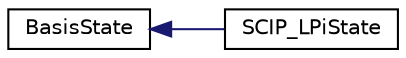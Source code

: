 digraph "Graphical Class Hierarchy"
{
 // LATEX_PDF_SIZE
  edge [fontname="Helvetica",fontsize="10",labelfontname="Helvetica",labelfontsize="10"];
  node [fontname="Helvetica",fontsize="10",shape=record];
  rankdir="LR";
  Node0 [label="BasisState",height=0.2,width=0.4,color="black", fillcolor="white", style="filled",URL="$structoperations__research_1_1glop_1_1_basis_state.html",tooltip=" "];
  Node0 -> Node1 [dir="back",color="midnightblue",fontsize="10",style="solid",fontname="Helvetica"];
  Node1 [label="SCIP_LPiState",height=0.2,width=0.4,color="black", fillcolor="white", style="filled",URL="$struct_s_c_i_p___l_pi_state.html",tooltip=" "];
}
